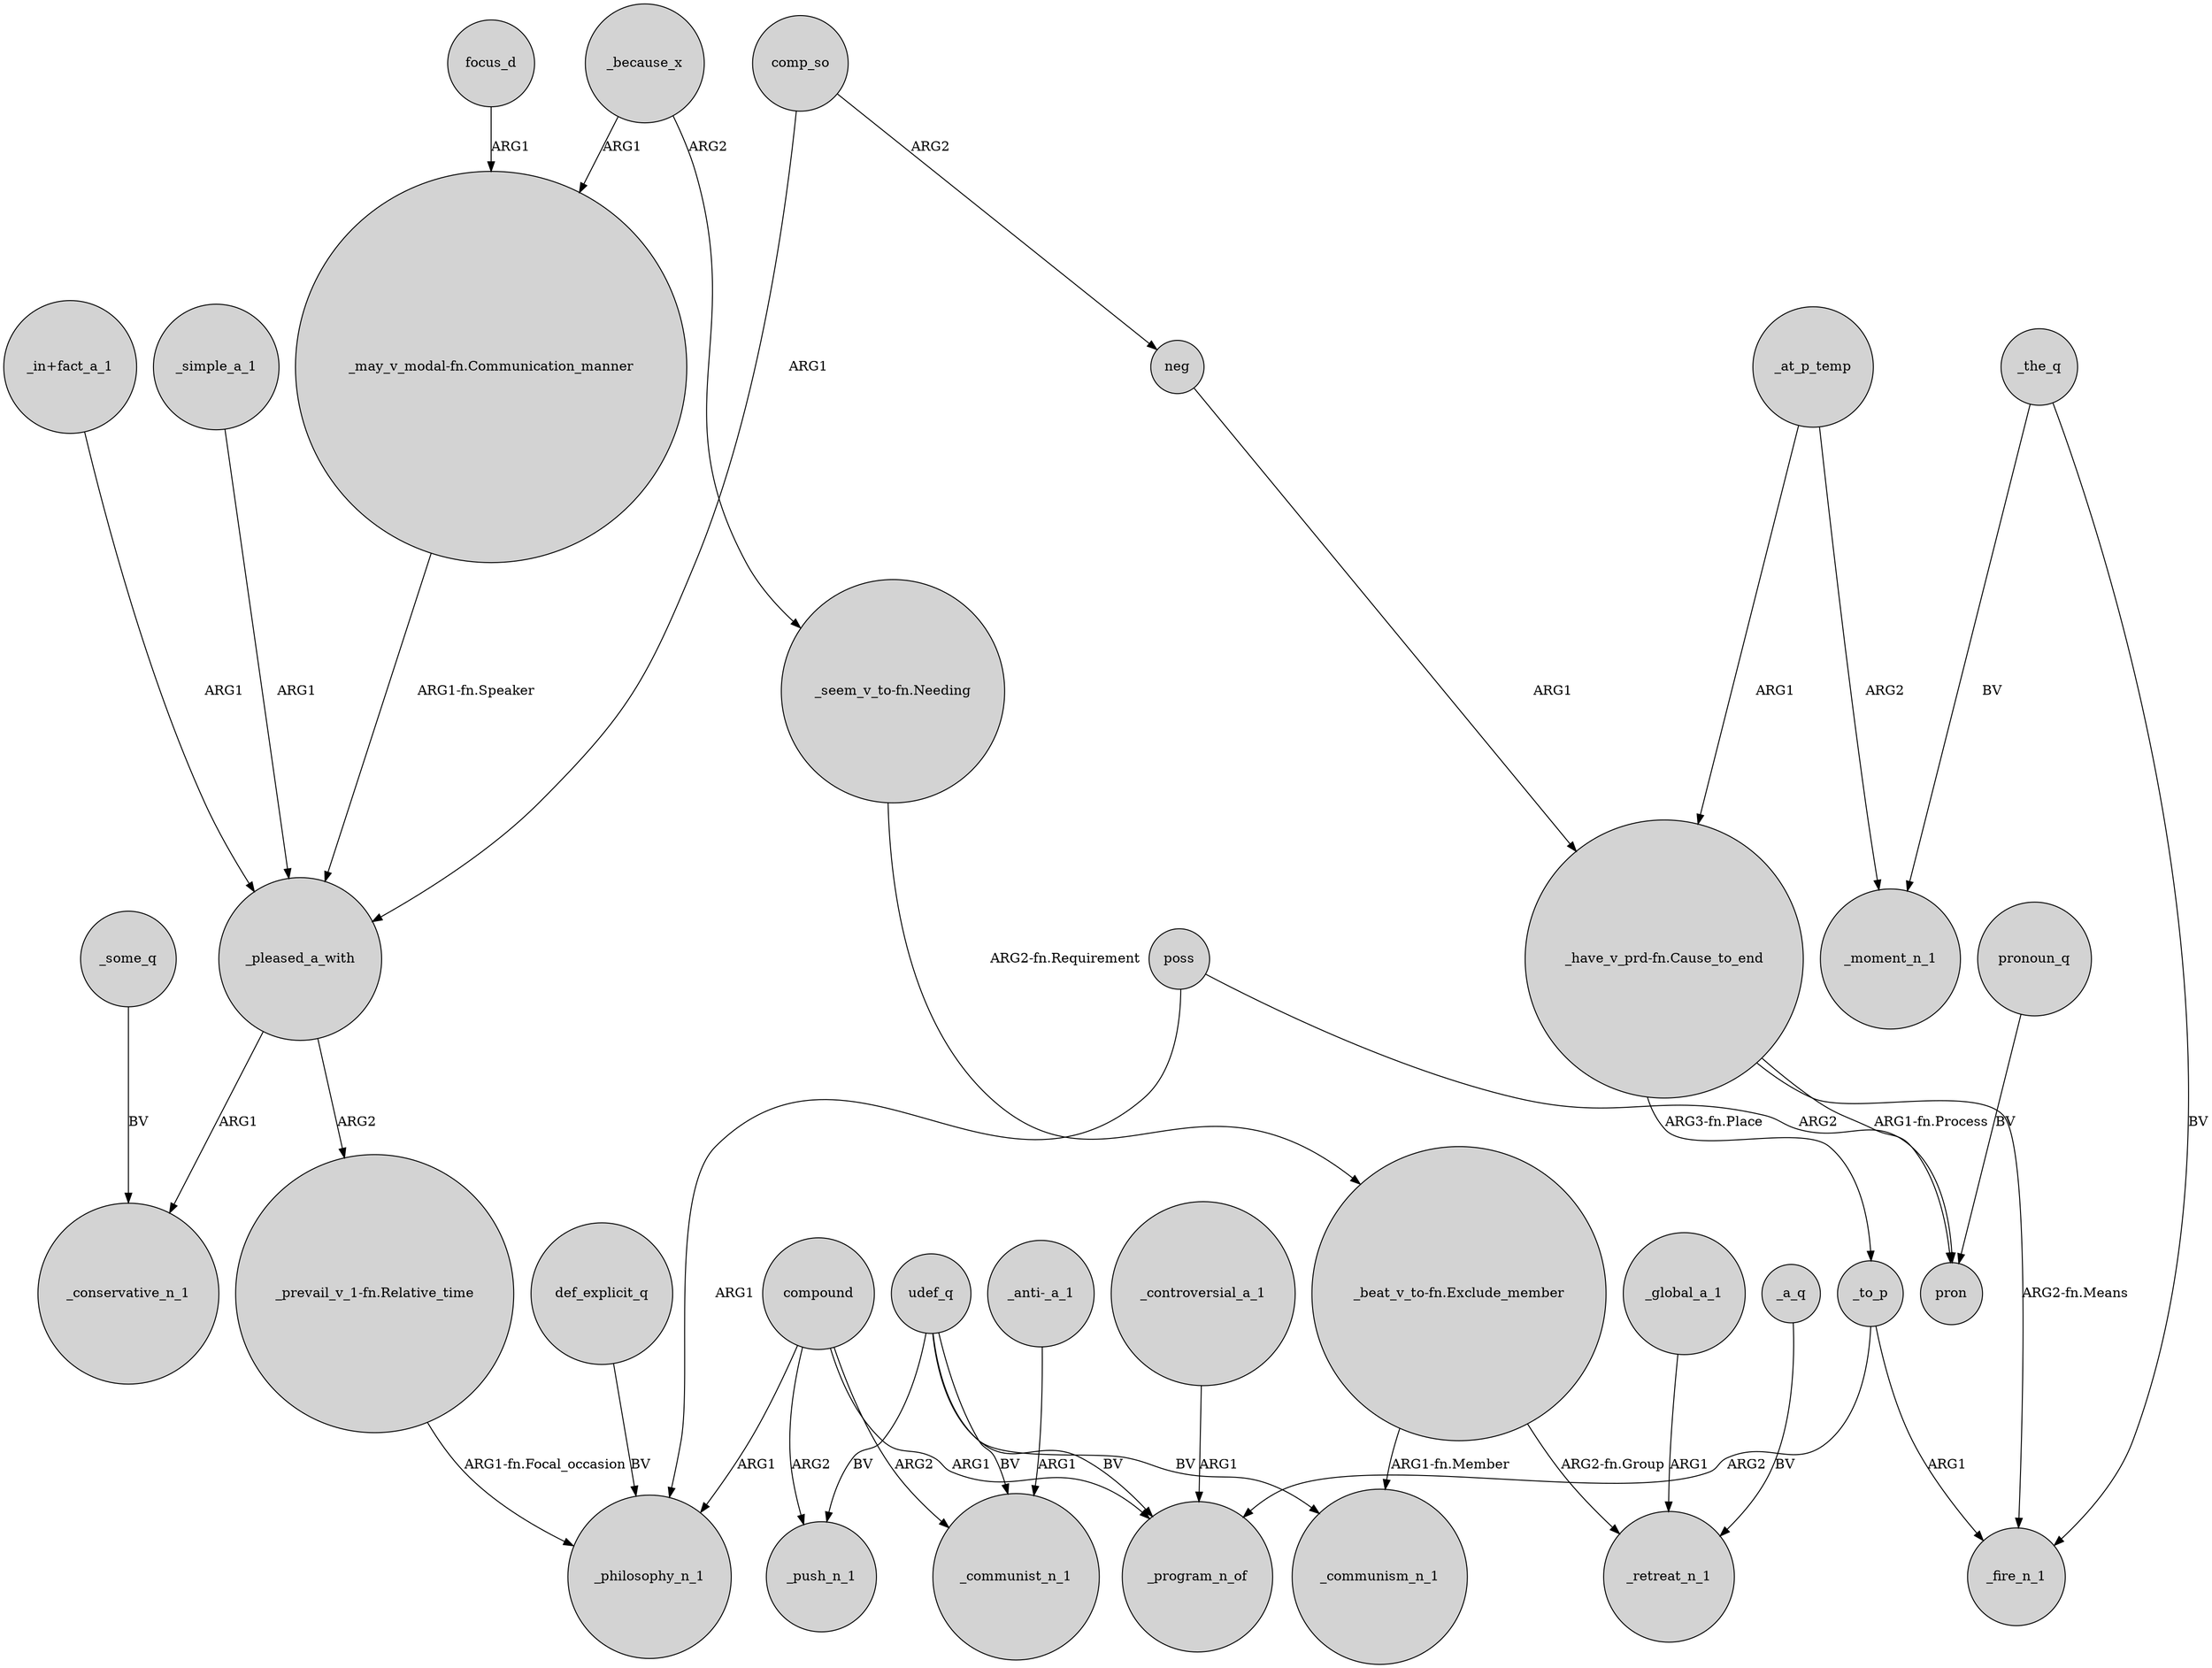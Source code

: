 digraph {
	node [shape=circle style=filled]
	_some_q -> _conservative_n_1 [label=BV]
	compound -> _push_n_1 [label=ARG2]
	comp_so -> neg [label=ARG2]
	"_beat_v_to-fn.Exclude_member" -> _communism_n_1 [label="ARG1-fn.Member"]
	"_anti-_a_1" -> _communist_n_1 [label=ARG1]
	_to_p -> _fire_n_1 [label=ARG1]
	poss -> _philosophy_n_1 [label=ARG1]
	"_may_v_modal-fn.Communication_manner" -> _pleased_a_with [label="ARG1-fn.Speaker"]
	comp_so -> _pleased_a_with [label=ARG1]
	"_have_v_prd-fn.Cause_to_end" -> _to_p [label="ARG3-fn.Place"]
	udef_q -> _program_n_of [label=BV]
	pronoun_q -> pron [label=BV]
	compound -> _communist_n_1 [label=ARG2]
	_the_q -> _moment_n_1 [label=BV]
	poss -> pron [label=ARG2]
	compound -> _program_n_of [label=ARG1]
	compound -> _philosophy_n_1 [label=ARG1]
	"_in+fact_a_1" -> _pleased_a_with [label=ARG1]
	_simple_a_1 -> _pleased_a_with [label=ARG1]
	_because_x -> "_seem_v_to-fn.Needing" [label=ARG2]
	_a_q -> _retreat_n_1 [label=BV]
	_because_x -> "_may_v_modal-fn.Communication_manner" [label=ARG1]
	_pleased_a_with -> "_prevail_v_1-fn.Relative_time" [label=ARG2]
	_at_p_temp -> "_have_v_prd-fn.Cause_to_end" [label=ARG1]
	_at_p_temp -> _moment_n_1 [label=ARG2]
	_the_q -> _fire_n_1 [label=BV]
	"_have_v_prd-fn.Cause_to_end" -> pron [label="ARG1-fn.Process"]
	neg -> "_have_v_prd-fn.Cause_to_end" [label=ARG1]
	"_seem_v_to-fn.Needing" -> "_beat_v_to-fn.Exclude_member" [label="ARG2-fn.Requirement"]
	_to_p -> _program_n_of [label=ARG2]
	_controversial_a_1 -> _program_n_of [label=ARG1]
	udef_q -> _communist_n_1 [label=BV]
	"_beat_v_to-fn.Exclude_member" -> _retreat_n_1 [label="ARG2-fn.Group"]
	_global_a_1 -> _retreat_n_1 [label=ARG1]
	_pleased_a_with -> _conservative_n_1 [label=ARG1]
	def_explicit_q -> _philosophy_n_1 [label=BV]
	udef_q -> _communism_n_1 [label=BV]
	udef_q -> _push_n_1 [label=BV]
	"_prevail_v_1-fn.Relative_time" -> _philosophy_n_1 [label="ARG1-fn.Focal_occasion"]
	"_have_v_prd-fn.Cause_to_end" -> _fire_n_1 [label="ARG2-fn.Means"]
	focus_d -> "_may_v_modal-fn.Communication_manner" [label=ARG1]
}
